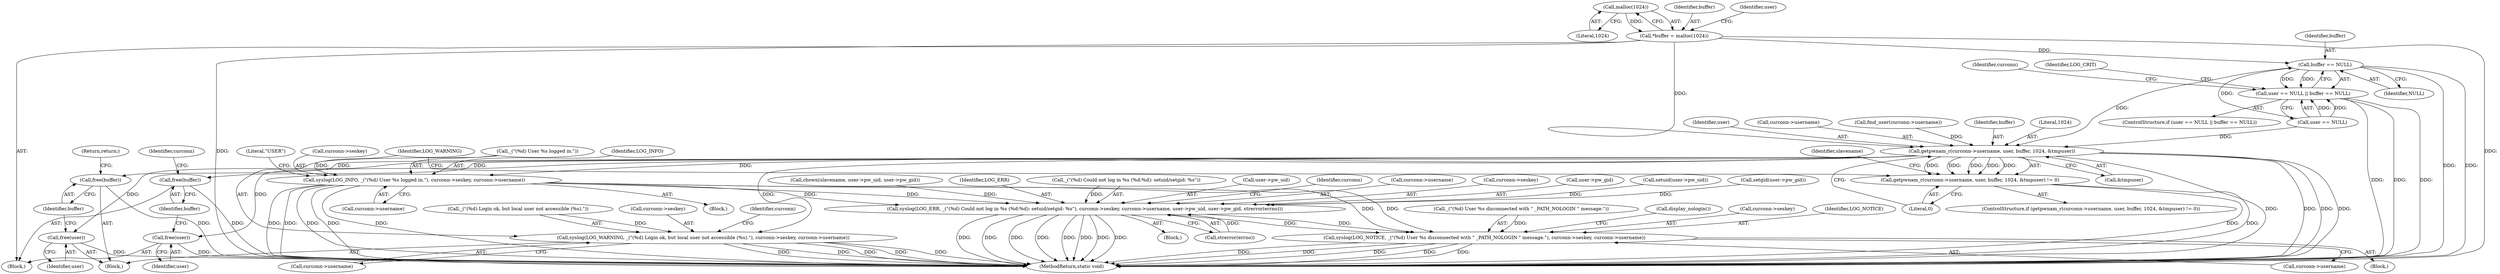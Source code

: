 digraph "0_MAC-Telnet_b69d11727d4f0f8cf719c79e3fb700f55ca03e9a_2@API" {
"1000383" [label="(Call,malloc(1024))"];
"1000381" [label="(Call,*buffer = malloc(1024))"];
"1000390" [label="(Call,buffer == NULL)"];
"1000386" [label="(Call,user == NULL || buffer == NULL)"];
"1000409" [label="(Call,getpwnam_r(curconn->username, user, buffer, 1024, &tmpuser))"];
"1000408" [label="(Call,getpwnam_r(curconn->username, user, buffer, 1024, &tmpuser) != 0)"];
"1000420" [label="(Call,syslog(LOG_WARNING, _(\"(%d) Login ok, but local user not accessible (%s).\"), curconn->seskey, curconn->username))"];
"1000435" [label="(Call,free(user))"];
"1000437" [label="(Call,free(buffer))"];
"1000488" [label="(Call,syslog(LOG_INFO, _(\"(%d) User %s logged in.\"), curconn->seskey, curconn->username))"];
"1000589" [label="(Call,syslog(LOG_ERR, _(\"(%d) Could not log in %s (%d:%d): setuid/setgid: %s\"), curconn->seskey, curconn->username, user->pw_uid, user->pw_gid, strerror(errno)))"];
"1000626" [label="(Call,syslog(LOG_NOTICE, _(\"(%d) User %s disconnected with \" _PATH_NOLOGIN \" message.\"), curconn->seskey, curconn->username))"];
"1000682" [label="(Call,free(user))"];
"1000684" [label="(Call,free(buffer))"];
"1000596" [label="(Call,curconn->username)"];
"1000633" [label="(Call,curconn->username)"];
"1000484" [label="(Block,)"];
"1000418" [label="(Literal,0)"];
"1000437" [label="(Call,free(buffer))"];
"1000419" [label="(Block,)"];
"1000441" [label="(Identifier,slavename)"];
"1000438" [label="(Identifier,buffer)"];
"1000365" [label="(Block,)"];
"1000390" [label="(Call,buffer == NULL)"];
"1000420" [label="(Call,syslog(LOG_WARNING, _(\"(%d) Login ok, but local user not accessible (%s).\"), curconn->seskey, curconn->username))"];
"1000413" [label="(Identifier,user)"];
"1000427" [label="(Call,curconn->username)"];
"1000593" [label="(Call,curconn->seskey)"];
"1000602" [label="(Call,user->pw_gid)"];
"1000421" [label="(Identifier,LOG_WARNING)"];
"1000625" [label="(Block,)"];
"1000682" [label="(Call,free(user))"];
"1000705" [label="(MethodReturn,static void)"];
"1000383" [label="(Call,malloc(1024))"];
"1000411" [label="(Identifier,curconn)"];
"1000492" [label="(Call,curconn->seskey)"];
"1000583" [label="(Call,setuid(user->pw_uid))"];
"1000384" [label="(Literal,1024)"];
"1000392" [label="(Identifier,NULL)"];
"1000410" [label="(Call,curconn->username)"];
"1000605" [label="(Call,strerror(errno))"];
"1000142" [label="(Call,find_user(curconn->username))"];
"1000382" [label="(Identifier,buffer)"];
"1000435" [label="(Call,free(user))"];
"1000628" [label="(Call,_(\"(%d) User %s disconnected with \" _PATH_NOLOGIN \" message.\"))"];
"1000416" [label="(Call,&tmpuser)"];
"1000495" [label="(Call,curconn->username)"];
"1000577" [label="(Call,setgid(user->pw_gid))"];
"1000440" [label="(Call,chown(slavename, user->pw_uid, user->pw_gid))"];
"1000414" [label="(Identifier,buffer)"];
"1000395" [label="(Identifier,LOG_CRIT)"];
"1000636" [label="(Call,display_nologin())"];
"1000490" [label="(Call,_(\"(%d) User %s logged in.\"))"];
"1000590" [label="(Identifier,LOG_ERR)"];
"1000391" [label="(Identifier,buffer)"];
"1000588" [label="(Block,)"];
"1000407" [label="(ControlStructure,if (getpwnam_r(curconn->username, user, buffer, 1024, &tmpuser) != 0))"];
"1000684" [label="(Call,free(buffer))"];
"1000626" [label="(Call,syslog(LOG_NOTICE, _(\"(%d) User %s disconnected with \" _PATH_NOLOGIN \" message.\"), curconn->seskey, curconn->username))"];
"1000385" [label="(ControlStructure,if (user == NULL || buffer == NULL))"];
"1000591" [label="(Call,_(\"(%d) Could not log in %s (%d:%d): setuid/setgid: %s\"))"];
"1000599" [label="(Call,user->pw_uid)"];
"1000386" [label="(Call,user == NULL || buffer == NULL)"];
"1000608" [label="(Identifier,curconn)"];
"1000630" [label="(Call,curconn->seskey)"];
"1000683" [label="(Identifier,user)"];
"1000431" [label="(Identifier,curconn)"];
"1000439" [label="(Return,return;)"];
"1000422" [label="(Call,_(\"(%d) Login ok, but local user not accessible (%s).\"))"];
"1000415" [label="(Literal,1024)"];
"1000489" [label="(Identifier,LOG_INFO)"];
"1000388" [label="(Identifier,user)"];
"1000589" [label="(Call,syslog(LOG_ERR, _(\"(%d) Could not log in %s (%d:%d): setuid/setgid: %s\"), curconn->seskey, curconn->username, user->pw_uid, user->pw_gid, strerror(errno)))"];
"1000499" [label="(Literal,\"USER\")"];
"1000408" [label="(Call,getpwnam_r(curconn->username, user, buffer, 1024, &tmpuser) != 0)"];
"1000409" [label="(Call,getpwnam_r(curconn->username, user, buffer, 1024, &tmpuser))"];
"1000685" [label="(Identifier,buffer)"];
"1000688" [label="(Identifier,curconn)"];
"1000381" [label="(Call,*buffer = malloc(1024))"];
"1000627" [label="(Identifier,LOG_NOTICE)"];
"1000488" [label="(Call,syslog(LOG_INFO, _(\"(%d) User %s logged in.\"), curconn->seskey, curconn->username))"];
"1000436" [label="(Identifier,user)"];
"1000387" [label="(Call,user == NULL)"];
"1000424" [label="(Call,curconn->seskey)"];
"1000383" -> "1000381"  [label="AST: "];
"1000383" -> "1000384"  [label="CFG: "];
"1000384" -> "1000383"  [label="AST: "];
"1000381" -> "1000383"  [label="CFG: "];
"1000383" -> "1000381"  [label="DDG: "];
"1000381" -> "1000365"  [label="AST: "];
"1000382" -> "1000381"  [label="AST: "];
"1000388" -> "1000381"  [label="CFG: "];
"1000381" -> "1000705"  [label="DDG: "];
"1000381" -> "1000705"  [label="DDG: "];
"1000381" -> "1000390"  [label="DDG: "];
"1000381" -> "1000409"  [label="DDG: "];
"1000390" -> "1000386"  [label="AST: "];
"1000390" -> "1000392"  [label="CFG: "];
"1000391" -> "1000390"  [label="AST: "];
"1000392" -> "1000390"  [label="AST: "];
"1000386" -> "1000390"  [label="CFG: "];
"1000390" -> "1000705"  [label="DDG: "];
"1000390" -> "1000705"  [label="DDG: "];
"1000390" -> "1000386"  [label="DDG: "];
"1000390" -> "1000386"  [label="DDG: "];
"1000387" -> "1000390"  [label="DDG: "];
"1000390" -> "1000409"  [label="DDG: "];
"1000386" -> "1000385"  [label="AST: "];
"1000386" -> "1000387"  [label="CFG: "];
"1000387" -> "1000386"  [label="AST: "];
"1000395" -> "1000386"  [label="CFG: "];
"1000411" -> "1000386"  [label="CFG: "];
"1000386" -> "1000705"  [label="DDG: "];
"1000386" -> "1000705"  [label="DDG: "];
"1000386" -> "1000705"  [label="DDG: "];
"1000387" -> "1000386"  [label="DDG: "];
"1000387" -> "1000386"  [label="DDG: "];
"1000409" -> "1000408"  [label="AST: "];
"1000409" -> "1000416"  [label="CFG: "];
"1000410" -> "1000409"  [label="AST: "];
"1000413" -> "1000409"  [label="AST: "];
"1000414" -> "1000409"  [label="AST: "];
"1000415" -> "1000409"  [label="AST: "];
"1000416" -> "1000409"  [label="AST: "];
"1000418" -> "1000409"  [label="CFG: "];
"1000409" -> "1000705"  [label="DDG: "];
"1000409" -> "1000705"  [label="DDG: "];
"1000409" -> "1000705"  [label="DDG: "];
"1000409" -> "1000705"  [label="DDG: "];
"1000409" -> "1000408"  [label="DDG: "];
"1000409" -> "1000408"  [label="DDG: "];
"1000409" -> "1000408"  [label="DDG: "];
"1000409" -> "1000408"  [label="DDG: "];
"1000409" -> "1000408"  [label="DDG: "];
"1000142" -> "1000409"  [label="DDG: "];
"1000387" -> "1000409"  [label="DDG: "];
"1000409" -> "1000420"  [label="DDG: "];
"1000409" -> "1000435"  [label="DDG: "];
"1000409" -> "1000437"  [label="DDG: "];
"1000409" -> "1000488"  [label="DDG: "];
"1000409" -> "1000682"  [label="DDG: "];
"1000409" -> "1000684"  [label="DDG: "];
"1000408" -> "1000407"  [label="AST: "];
"1000408" -> "1000418"  [label="CFG: "];
"1000418" -> "1000408"  [label="AST: "];
"1000421" -> "1000408"  [label="CFG: "];
"1000441" -> "1000408"  [label="CFG: "];
"1000408" -> "1000705"  [label="DDG: "];
"1000408" -> "1000705"  [label="DDG: "];
"1000420" -> "1000419"  [label="AST: "];
"1000420" -> "1000427"  [label="CFG: "];
"1000421" -> "1000420"  [label="AST: "];
"1000422" -> "1000420"  [label="AST: "];
"1000424" -> "1000420"  [label="AST: "];
"1000427" -> "1000420"  [label="AST: "];
"1000431" -> "1000420"  [label="CFG: "];
"1000420" -> "1000705"  [label="DDG: "];
"1000420" -> "1000705"  [label="DDG: "];
"1000420" -> "1000705"  [label="DDG: "];
"1000420" -> "1000705"  [label="DDG: "];
"1000420" -> "1000705"  [label="DDG: "];
"1000422" -> "1000420"  [label="DDG: "];
"1000435" -> "1000419"  [label="AST: "];
"1000435" -> "1000436"  [label="CFG: "];
"1000436" -> "1000435"  [label="AST: "];
"1000438" -> "1000435"  [label="CFG: "];
"1000435" -> "1000705"  [label="DDG: "];
"1000437" -> "1000419"  [label="AST: "];
"1000437" -> "1000438"  [label="CFG: "];
"1000438" -> "1000437"  [label="AST: "];
"1000439" -> "1000437"  [label="CFG: "];
"1000437" -> "1000705"  [label="DDG: "];
"1000488" -> "1000484"  [label="AST: "];
"1000488" -> "1000495"  [label="CFG: "];
"1000489" -> "1000488"  [label="AST: "];
"1000490" -> "1000488"  [label="AST: "];
"1000492" -> "1000488"  [label="AST: "];
"1000495" -> "1000488"  [label="AST: "];
"1000499" -> "1000488"  [label="CFG: "];
"1000488" -> "1000705"  [label="DDG: "];
"1000488" -> "1000705"  [label="DDG: "];
"1000488" -> "1000705"  [label="DDG: "];
"1000488" -> "1000705"  [label="DDG: "];
"1000488" -> "1000705"  [label="DDG: "];
"1000490" -> "1000488"  [label="DDG: "];
"1000488" -> "1000589"  [label="DDG: "];
"1000488" -> "1000589"  [label="DDG: "];
"1000488" -> "1000626"  [label="DDG: "];
"1000488" -> "1000626"  [label="DDG: "];
"1000589" -> "1000588"  [label="AST: "];
"1000589" -> "1000605"  [label="CFG: "];
"1000590" -> "1000589"  [label="AST: "];
"1000591" -> "1000589"  [label="AST: "];
"1000593" -> "1000589"  [label="AST: "];
"1000596" -> "1000589"  [label="AST: "];
"1000599" -> "1000589"  [label="AST: "];
"1000602" -> "1000589"  [label="AST: "];
"1000605" -> "1000589"  [label="AST: "];
"1000608" -> "1000589"  [label="CFG: "];
"1000589" -> "1000705"  [label="DDG: "];
"1000589" -> "1000705"  [label="DDG: "];
"1000589" -> "1000705"  [label="DDG: "];
"1000589" -> "1000705"  [label="DDG: "];
"1000589" -> "1000705"  [label="DDG: "];
"1000589" -> "1000705"  [label="DDG: "];
"1000589" -> "1000705"  [label="DDG: "];
"1000589" -> "1000705"  [label="DDG: "];
"1000591" -> "1000589"  [label="DDG: "];
"1000440" -> "1000589"  [label="DDG: "];
"1000583" -> "1000589"  [label="DDG: "];
"1000577" -> "1000589"  [label="DDG: "];
"1000605" -> "1000589"  [label="DDG: "];
"1000589" -> "1000626"  [label="DDG: "];
"1000589" -> "1000626"  [label="DDG: "];
"1000626" -> "1000625"  [label="AST: "];
"1000626" -> "1000633"  [label="CFG: "];
"1000627" -> "1000626"  [label="AST: "];
"1000628" -> "1000626"  [label="AST: "];
"1000630" -> "1000626"  [label="AST: "];
"1000633" -> "1000626"  [label="AST: "];
"1000636" -> "1000626"  [label="CFG: "];
"1000626" -> "1000705"  [label="DDG: "];
"1000626" -> "1000705"  [label="DDG: "];
"1000626" -> "1000705"  [label="DDG: "];
"1000626" -> "1000705"  [label="DDG: "];
"1000626" -> "1000705"  [label="DDG: "];
"1000628" -> "1000626"  [label="DDG: "];
"1000682" -> "1000365"  [label="AST: "];
"1000682" -> "1000683"  [label="CFG: "];
"1000683" -> "1000682"  [label="AST: "];
"1000685" -> "1000682"  [label="CFG: "];
"1000682" -> "1000705"  [label="DDG: "];
"1000684" -> "1000365"  [label="AST: "];
"1000684" -> "1000685"  [label="CFG: "];
"1000685" -> "1000684"  [label="AST: "];
"1000688" -> "1000684"  [label="CFG: "];
"1000684" -> "1000705"  [label="DDG: "];
}
